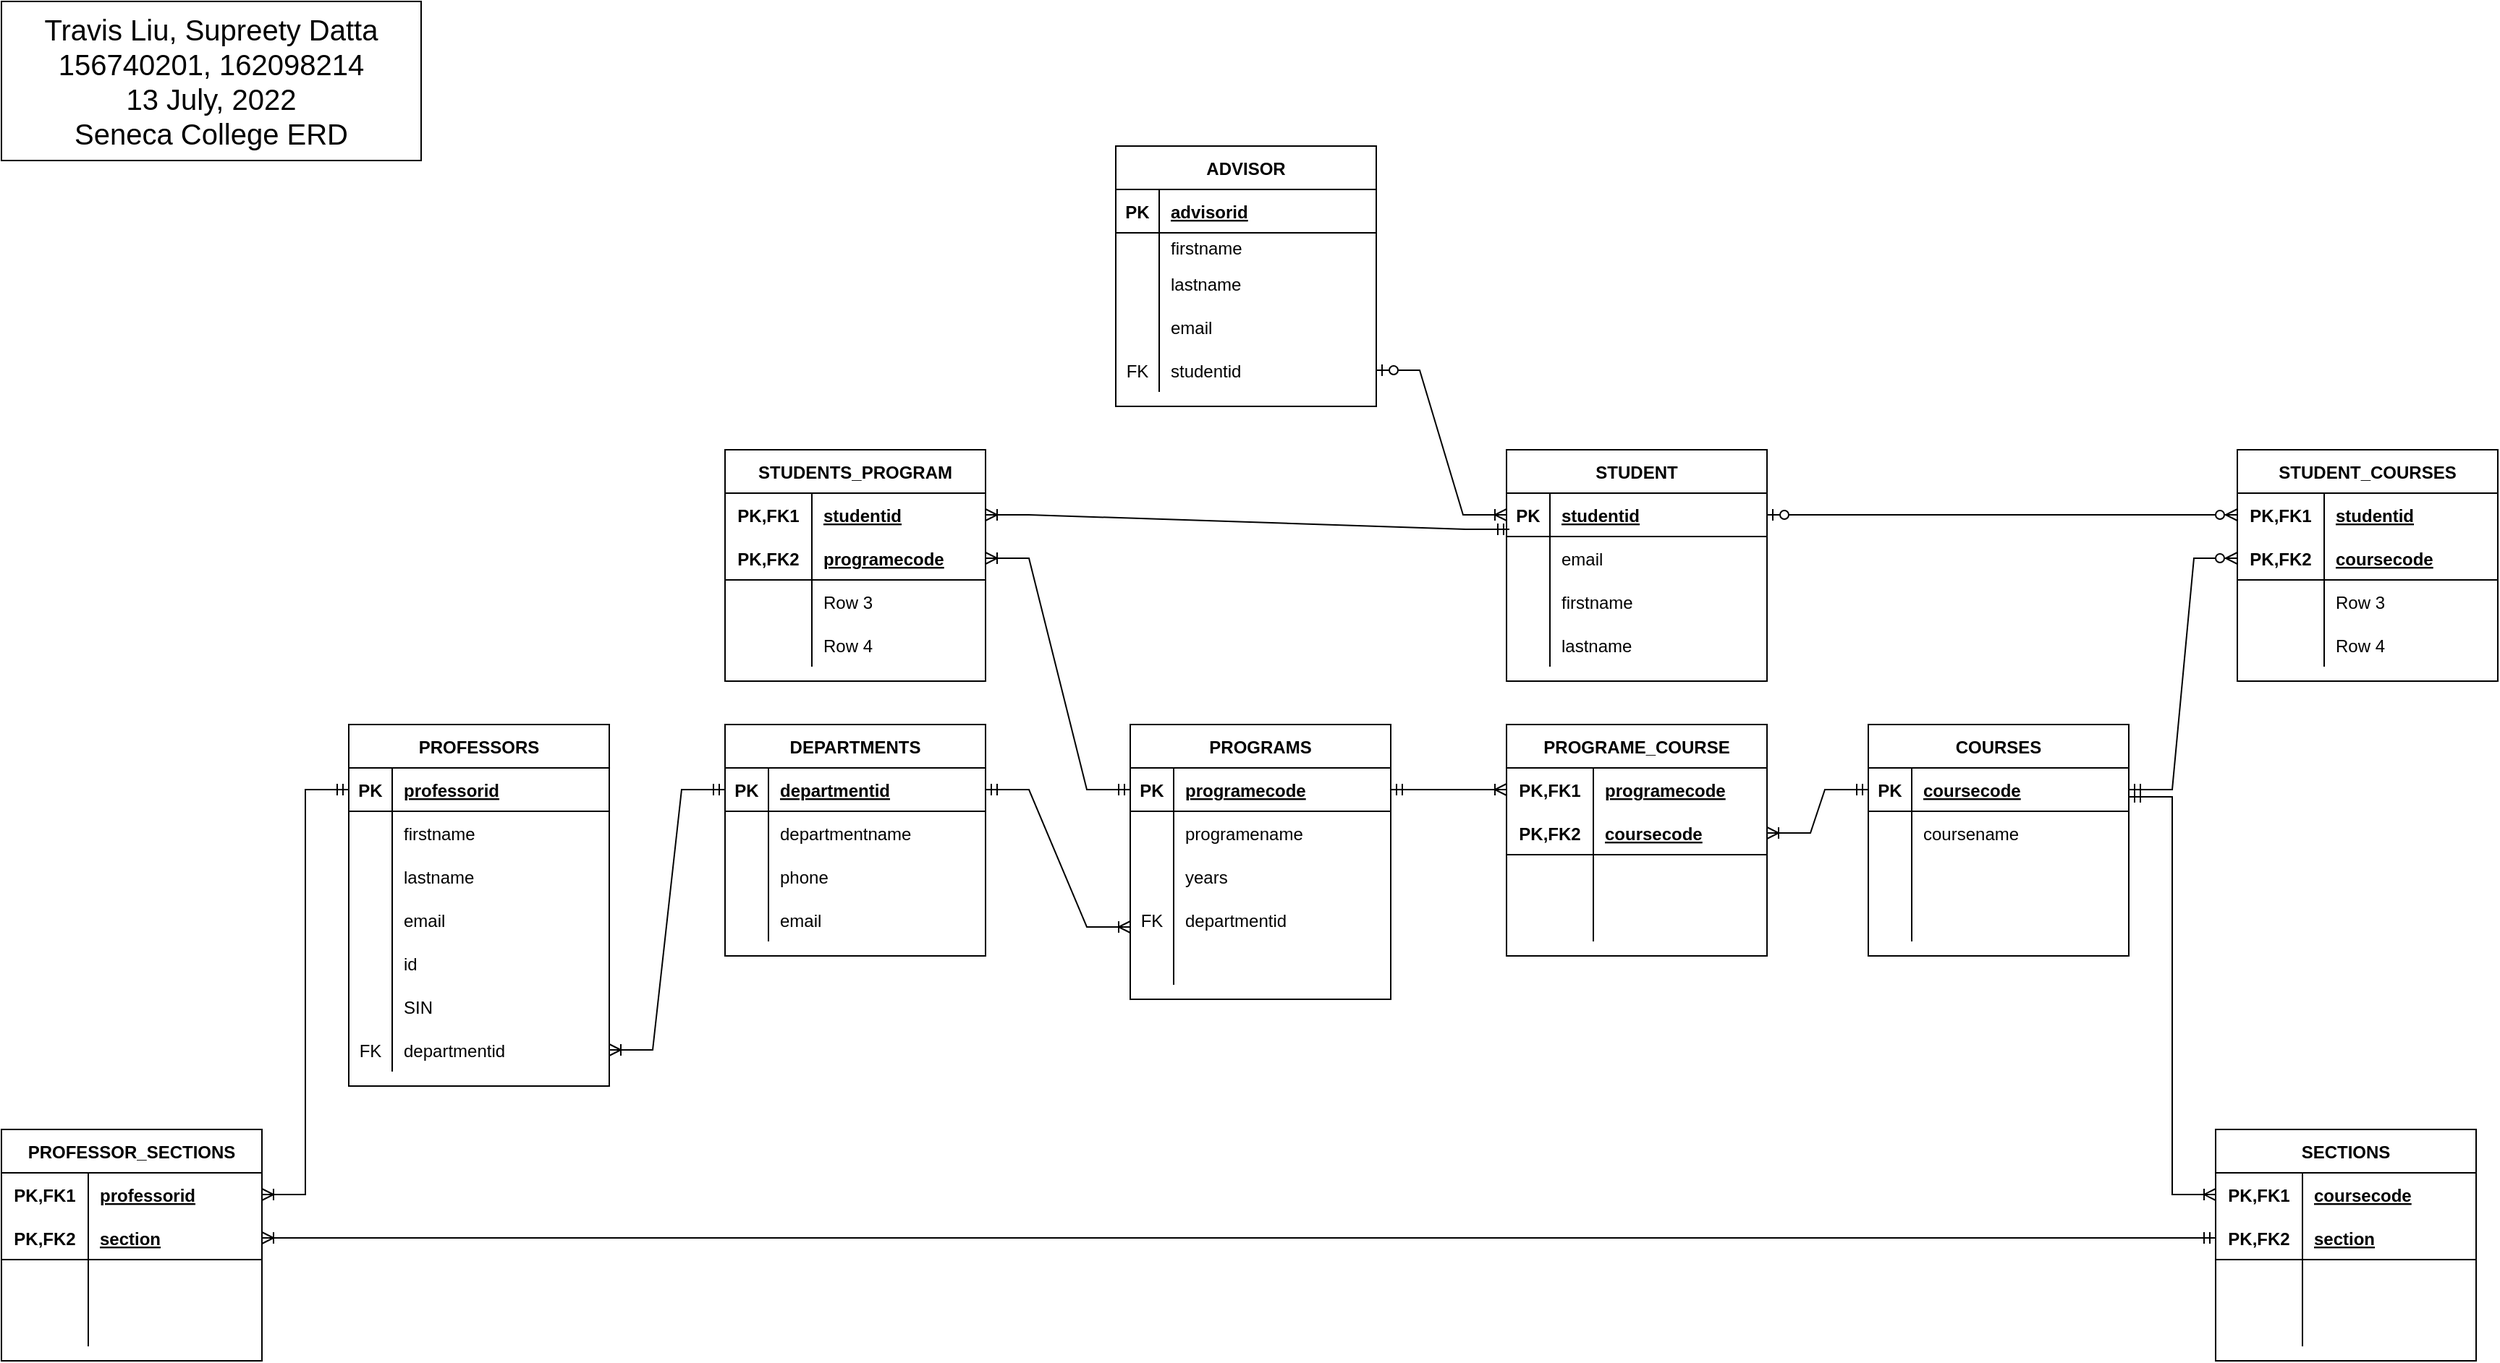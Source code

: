 <mxfile version="20.1.1" type="device"><diagram id="oguF1vxHbqOa2gdva2Dz" name="Page-1"><mxGraphModel dx="2580" dy="2065" grid="1" gridSize="10" guides="1" tooltips="1" connect="1" arrows="1" fold="1" page="1" pageScale="1" pageWidth="850" pageHeight="1100" math="0" shadow="0"><root><mxCell id="0"/><mxCell id="1" parent="0"/><mxCell id="UG0_1WQxJvUz5RnNw2w1-1" value="&lt;font style=&quot;font-size: 20px;&quot;&gt;Travis Liu, Supreety Datta&lt;br&gt;156740201, 162098214&lt;br&gt;13 July, 2022&lt;br&gt;Seneca College ERD&lt;/font&gt;" style="rounded=0;whiteSpace=wrap;html=1;" vertex="1" parent="1"><mxGeometry x="-450" y="-340" width="290" height="110" as="geometry"/></mxCell><mxCell id="UG0_1WQxJvUz5RnNw2w1-2" value="DEPARTMENTS" style="shape=table;startSize=30;container=1;collapsible=1;childLayout=tableLayout;fixedRows=1;rowLines=0;fontStyle=1;align=center;resizeLast=1;" vertex="1" parent="1"><mxGeometry x="50" y="160" width="180" height="160" as="geometry"/></mxCell><mxCell id="UG0_1WQxJvUz5RnNw2w1-3" value="" style="shape=tableRow;horizontal=0;startSize=0;swimlaneHead=0;swimlaneBody=0;fillColor=none;collapsible=0;dropTarget=0;points=[[0,0.5],[1,0.5]];portConstraint=eastwest;top=0;left=0;right=0;bottom=1;" vertex="1" parent="UG0_1WQxJvUz5RnNw2w1-2"><mxGeometry y="30" width="180" height="30" as="geometry"/></mxCell><mxCell id="UG0_1WQxJvUz5RnNw2w1-4" value="PK" style="shape=partialRectangle;connectable=0;fillColor=none;top=0;left=0;bottom=0;right=0;fontStyle=1;overflow=hidden;" vertex="1" parent="UG0_1WQxJvUz5RnNw2w1-3"><mxGeometry width="30" height="30" as="geometry"><mxRectangle width="30" height="30" as="alternateBounds"/></mxGeometry></mxCell><mxCell id="UG0_1WQxJvUz5RnNw2w1-5" value="departmentid" style="shape=partialRectangle;connectable=0;fillColor=none;top=0;left=0;bottom=0;right=0;align=left;spacingLeft=6;fontStyle=5;overflow=hidden;" vertex="1" parent="UG0_1WQxJvUz5RnNw2w1-3"><mxGeometry x="30" width="150" height="30" as="geometry"><mxRectangle width="150" height="30" as="alternateBounds"/></mxGeometry></mxCell><mxCell id="UG0_1WQxJvUz5RnNw2w1-6" value="" style="shape=tableRow;horizontal=0;startSize=0;swimlaneHead=0;swimlaneBody=0;fillColor=none;collapsible=0;dropTarget=0;points=[[0,0.5],[1,0.5]];portConstraint=eastwest;top=0;left=0;right=0;bottom=0;" vertex="1" parent="UG0_1WQxJvUz5RnNw2w1-2"><mxGeometry y="60" width="180" height="30" as="geometry"/></mxCell><mxCell id="UG0_1WQxJvUz5RnNw2w1-7" value="" style="shape=partialRectangle;connectable=0;fillColor=none;top=0;left=0;bottom=0;right=0;editable=1;overflow=hidden;" vertex="1" parent="UG0_1WQxJvUz5RnNw2w1-6"><mxGeometry width="30" height="30" as="geometry"><mxRectangle width="30" height="30" as="alternateBounds"/></mxGeometry></mxCell><mxCell id="UG0_1WQxJvUz5RnNw2w1-8" value="departmentname" style="shape=partialRectangle;connectable=0;fillColor=none;top=0;left=0;bottom=0;right=0;align=left;spacingLeft=6;overflow=hidden;" vertex="1" parent="UG0_1WQxJvUz5RnNw2w1-6"><mxGeometry x="30" width="150" height="30" as="geometry"><mxRectangle width="150" height="30" as="alternateBounds"/></mxGeometry></mxCell><mxCell id="UG0_1WQxJvUz5RnNw2w1-9" value="" style="shape=tableRow;horizontal=0;startSize=0;swimlaneHead=0;swimlaneBody=0;fillColor=none;collapsible=0;dropTarget=0;points=[[0,0.5],[1,0.5]];portConstraint=eastwest;top=0;left=0;right=0;bottom=0;" vertex="1" parent="UG0_1WQxJvUz5RnNw2w1-2"><mxGeometry y="90" width="180" height="30" as="geometry"/></mxCell><mxCell id="UG0_1WQxJvUz5RnNw2w1-10" value="" style="shape=partialRectangle;connectable=0;fillColor=none;top=0;left=0;bottom=0;right=0;editable=1;overflow=hidden;" vertex="1" parent="UG0_1WQxJvUz5RnNw2w1-9"><mxGeometry width="30" height="30" as="geometry"><mxRectangle width="30" height="30" as="alternateBounds"/></mxGeometry></mxCell><mxCell id="UG0_1WQxJvUz5RnNw2w1-11" value="phone" style="shape=partialRectangle;connectable=0;fillColor=none;top=0;left=0;bottom=0;right=0;align=left;spacingLeft=6;overflow=hidden;" vertex="1" parent="UG0_1WQxJvUz5RnNw2w1-9"><mxGeometry x="30" width="150" height="30" as="geometry"><mxRectangle width="150" height="30" as="alternateBounds"/></mxGeometry></mxCell><mxCell id="UG0_1WQxJvUz5RnNw2w1-12" value="" style="shape=tableRow;horizontal=0;startSize=0;swimlaneHead=0;swimlaneBody=0;fillColor=none;collapsible=0;dropTarget=0;points=[[0,0.5],[1,0.5]];portConstraint=eastwest;top=0;left=0;right=0;bottom=0;" vertex="1" parent="UG0_1WQxJvUz5RnNw2w1-2"><mxGeometry y="120" width="180" height="30" as="geometry"/></mxCell><mxCell id="UG0_1WQxJvUz5RnNw2w1-13" value="" style="shape=partialRectangle;connectable=0;fillColor=none;top=0;left=0;bottom=0;right=0;editable=1;overflow=hidden;" vertex="1" parent="UG0_1WQxJvUz5RnNw2w1-12"><mxGeometry width="30" height="30" as="geometry"><mxRectangle width="30" height="30" as="alternateBounds"/></mxGeometry></mxCell><mxCell id="UG0_1WQxJvUz5RnNw2w1-14" value="email" style="shape=partialRectangle;connectable=0;fillColor=none;top=0;left=0;bottom=0;right=0;align=left;spacingLeft=6;overflow=hidden;" vertex="1" parent="UG0_1WQxJvUz5RnNw2w1-12"><mxGeometry x="30" width="150" height="30" as="geometry"><mxRectangle width="150" height="30" as="alternateBounds"/></mxGeometry></mxCell><mxCell id="UG0_1WQxJvUz5RnNw2w1-15" value="PROGRAMS" style="shape=table;startSize=30;container=1;collapsible=1;childLayout=tableLayout;fixedRows=1;rowLines=0;fontStyle=1;align=center;resizeLast=1;" vertex="1" parent="1"><mxGeometry x="330" y="160" width="180" height="190" as="geometry"/></mxCell><mxCell id="UG0_1WQxJvUz5RnNw2w1-16" value="" style="shape=tableRow;horizontal=0;startSize=0;swimlaneHead=0;swimlaneBody=0;fillColor=none;collapsible=0;dropTarget=0;points=[[0,0.5],[1,0.5]];portConstraint=eastwest;top=0;left=0;right=0;bottom=1;" vertex="1" parent="UG0_1WQxJvUz5RnNw2w1-15"><mxGeometry y="30" width="180" height="30" as="geometry"/></mxCell><mxCell id="UG0_1WQxJvUz5RnNw2w1-17" value="PK" style="shape=partialRectangle;connectable=0;fillColor=none;top=0;left=0;bottom=0;right=0;fontStyle=1;overflow=hidden;" vertex="1" parent="UG0_1WQxJvUz5RnNw2w1-16"><mxGeometry width="30" height="30" as="geometry"><mxRectangle width="30" height="30" as="alternateBounds"/></mxGeometry></mxCell><mxCell id="UG0_1WQxJvUz5RnNw2w1-18" value="programecode" style="shape=partialRectangle;connectable=0;fillColor=none;top=0;left=0;bottom=0;right=0;align=left;spacingLeft=6;fontStyle=5;overflow=hidden;" vertex="1" parent="UG0_1WQxJvUz5RnNw2w1-16"><mxGeometry x="30" width="150" height="30" as="geometry"><mxRectangle width="150" height="30" as="alternateBounds"/></mxGeometry></mxCell><mxCell id="UG0_1WQxJvUz5RnNw2w1-19" value="" style="shape=tableRow;horizontal=0;startSize=0;swimlaneHead=0;swimlaneBody=0;fillColor=none;collapsible=0;dropTarget=0;points=[[0,0.5],[1,0.5]];portConstraint=eastwest;top=0;left=0;right=0;bottom=0;" vertex="1" parent="UG0_1WQxJvUz5RnNw2w1-15"><mxGeometry y="60" width="180" height="30" as="geometry"/></mxCell><mxCell id="UG0_1WQxJvUz5RnNw2w1-20" value="" style="shape=partialRectangle;connectable=0;fillColor=none;top=0;left=0;bottom=0;right=0;editable=1;overflow=hidden;" vertex="1" parent="UG0_1WQxJvUz5RnNw2w1-19"><mxGeometry width="30" height="30" as="geometry"><mxRectangle width="30" height="30" as="alternateBounds"/></mxGeometry></mxCell><mxCell id="UG0_1WQxJvUz5RnNw2w1-21" value="programename" style="shape=partialRectangle;connectable=0;fillColor=none;top=0;left=0;bottom=0;right=0;align=left;spacingLeft=6;overflow=hidden;" vertex="1" parent="UG0_1WQxJvUz5RnNw2w1-19"><mxGeometry x="30" width="150" height="30" as="geometry"><mxRectangle width="150" height="30" as="alternateBounds"/></mxGeometry></mxCell><mxCell id="UG0_1WQxJvUz5RnNw2w1-22" value="" style="shape=tableRow;horizontal=0;startSize=0;swimlaneHead=0;swimlaneBody=0;fillColor=none;collapsible=0;dropTarget=0;points=[[0,0.5],[1,0.5]];portConstraint=eastwest;top=0;left=0;right=0;bottom=0;" vertex="1" parent="UG0_1WQxJvUz5RnNw2w1-15"><mxGeometry y="90" width="180" height="30" as="geometry"/></mxCell><mxCell id="UG0_1WQxJvUz5RnNw2w1-23" value="" style="shape=partialRectangle;connectable=0;fillColor=none;top=0;left=0;bottom=0;right=0;editable=1;overflow=hidden;" vertex="1" parent="UG0_1WQxJvUz5RnNw2w1-22"><mxGeometry width="30" height="30" as="geometry"><mxRectangle width="30" height="30" as="alternateBounds"/></mxGeometry></mxCell><mxCell id="UG0_1WQxJvUz5RnNw2w1-24" value="years" style="shape=partialRectangle;connectable=0;fillColor=none;top=0;left=0;bottom=0;right=0;align=left;spacingLeft=6;overflow=hidden;" vertex="1" parent="UG0_1WQxJvUz5RnNw2w1-22"><mxGeometry x="30" width="150" height="30" as="geometry"><mxRectangle width="150" height="30" as="alternateBounds"/></mxGeometry></mxCell><mxCell id="UG0_1WQxJvUz5RnNw2w1-25" value="" style="shape=tableRow;horizontal=0;startSize=0;swimlaneHead=0;swimlaneBody=0;fillColor=none;collapsible=0;dropTarget=0;points=[[0,0.5],[1,0.5]];portConstraint=eastwest;top=0;left=0;right=0;bottom=0;" vertex="1" parent="UG0_1WQxJvUz5RnNw2w1-15"><mxGeometry y="120" width="180" height="30" as="geometry"/></mxCell><mxCell id="UG0_1WQxJvUz5RnNw2w1-26" value="FK" style="shape=partialRectangle;connectable=0;fillColor=none;top=0;left=0;bottom=0;right=0;editable=1;overflow=hidden;" vertex="1" parent="UG0_1WQxJvUz5RnNw2w1-25"><mxGeometry width="30" height="30" as="geometry"><mxRectangle width="30" height="30" as="alternateBounds"/></mxGeometry></mxCell><mxCell id="UG0_1WQxJvUz5RnNw2w1-27" value="departmentid" style="shape=partialRectangle;connectable=0;fillColor=none;top=0;left=0;bottom=0;right=0;align=left;spacingLeft=6;overflow=hidden;" vertex="1" parent="UG0_1WQxJvUz5RnNw2w1-25"><mxGeometry x="30" width="150" height="30" as="geometry"><mxRectangle width="150" height="30" as="alternateBounds"/></mxGeometry></mxCell><mxCell id="UG0_1WQxJvUz5RnNw2w1-178" value="" style="shape=tableRow;horizontal=0;startSize=0;swimlaneHead=0;swimlaneBody=0;fillColor=none;collapsible=0;dropTarget=0;points=[[0,0.5],[1,0.5]];portConstraint=eastwest;top=0;left=0;right=0;bottom=0;" vertex="1" parent="UG0_1WQxJvUz5RnNw2w1-15"><mxGeometry y="150" width="180" height="30" as="geometry"/></mxCell><mxCell id="UG0_1WQxJvUz5RnNw2w1-179" value="" style="shape=partialRectangle;connectable=0;fillColor=none;top=0;left=0;bottom=0;right=0;editable=1;overflow=hidden;" vertex="1" parent="UG0_1WQxJvUz5RnNw2w1-178"><mxGeometry width="30" height="30" as="geometry"><mxRectangle width="30" height="30" as="alternateBounds"/></mxGeometry></mxCell><mxCell id="UG0_1WQxJvUz5RnNw2w1-180" value="" style="shape=partialRectangle;connectable=0;fillColor=none;top=0;left=0;bottom=0;right=0;align=left;spacingLeft=6;overflow=hidden;" vertex="1" parent="UG0_1WQxJvUz5RnNw2w1-178"><mxGeometry x="30" width="150" height="30" as="geometry"><mxRectangle width="150" height="30" as="alternateBounds"/></mxGeometry></mxCell><mxCell id="UG0_1WQxJvUz5RnNw2w1-28" value="PROFESSORS" style="shape=table;startSize=30;container=1;collapsible=1;childLayout=tableLayout;fixedRows=1;rowLines=0;fontStyle=1;align=center;resizeLast=1;" vertex="1" parent="1"><mxGeometry x="-210" y="160" width="180" height="250" as="geometry"/></mxCell><mxCell id="UG0_1WQxJvUz5RnNw2w1-29" value="" style="shape=tableRow;horizontal=0;startSize=0;swimlaneHead=0;swimlaneBody=0;fillColor=none;collapsible=0;dropTarget=0;points=[[0,0.5],[1,0.5]];portConstraint=eastwest;top=0;left=0;right=0;bottom=1;" vertex="1" parent="UG0_1WQxJvUz5RnNw2w1-28"><mxGeometry y="30" width="180" height="30" as="geometry"/></mxCell><mxCell id="UG0_1WQxJvUz5RnNw2w1-30" value="PK" style="shape=partialRectangle;connectable=0;fillColor=none;top=0;left=0;bottom=0;right=0;fontStyle=1;overflow=hidden;" vertex="1" parent="UG0_1WQxJvUz5RnNw2w1-29"><mxGeometry width="30" height="30" as="geometry"><mxRectangle width="30" height="30" as="alternateBounds"/></mxGeometry></mxCell><mxCell id="UG0_1WQxJvUz5RnNw2w1-31" value="professorid" style="shape=partialRectangle;connectable=0;fillColor=none;top=0;left=0;bottom=0;right=0;align=left;spacingLeft=6;fontStyle=5;overflow=hidden;" vertex="1" parent="UG0_1WQxJvUz5RnNw2w1-29"><mxGeometry x="30" width="150" height="30" as="geometry"><mxRectangle width="150" height="30" as="alternateBounds"/></mxGeometry></mxCell><mxCell id="UG0_1WQxJvUz5RnNw2w1-32" value="" style="shape=tableRow;horizontal=0;startSize=0;swimlaneHead=0;swimlaneBody=0;fillColor=none;collapsible=0;dropTarget=0;points=[[0,0.5],[1,0.5]];portConstraint=eastwest;top=0;left=0;right=0;bottom=0;" vertex="1" parent="UG0_1WQxJvUz5RnNw2w1-28"><mxGeometry y="60" width="180" height="30" as="geometry"/></mxCell><mxCell id="UG0_1WQxJvUz5RnNw2w1-33" value="" style="shape=partialRectangle;connectable=0;fillColor=none;top=0;left=0;bottom=0;right=0;editable=1;overflow=hidden;" vertex="1" parent="UG0_1WQxJvUz5RnNw2w1-32"><mxGeometry width="30" height="30" as="geometry"><mxRectangle width="30" height="30" as="alternateBounds"/></mxGeometry></mxCell><mxCell id="UG0_1WQxJvUz5RnNw2w1-34" value="firstname" style="shape=partialRectangle;connectable=0;fillColor=none;top=0;left=0;bottom=0;right=0;align=left;spacingLeft=6;overflow=hidden;" vertex="1" parent="UG0_1WQxJvUz5RnNw2w1-32"><mxGeometry x="30" width="150" height="30" as="geometry"><mxRectangle width="150" height="30" as="alternateBounds"/></mxGeometry></mxCell><mxCell id="UG0_1WQxJvUz5RnNw2w1-35" value="" style="shape=tableRow;horizontal=0;startSize=0;swimlaneHead=0;swimlaneBody=0;fillColor=none;collapsible=0;dropTarget=0;points=[[0,0.5],[1,0.5]];portConstraint=eastwest;top=0;left=0;right=0;bottom=0;" vertex="1" parent="UG0_1WQxJvUz5RnNw2w1-28"><mxGeometry y="90" width="180" height="30" as="geometry"/></mxCell><mxCell id="UG0_1WQxJvUz5RnNw2w1-36" value="" style="shape=partialRectangle;connectable=0;fillColor=none;top=0;left=0;bottom=0;right=0;editable=1;overflow=hidden;" vertex="1" parent="UG0_1WQxJvUz5RnNw2w1-35"><mxGeometry width="30" height="30" as="geometry"><mxRectangle width="30" height="30" as="alternateBounds"/></mxGeometry></mxCell><mxCell id="UG0_1WQxJvUz5RnNw2w1-37" value="lastname" style="shape=partialRectangle;connectable=0;fillColor=none;top=0;left=0;bottom=0;right=0;align=left;spacingLeft=6;overflow=hidden;" vertex="1" parent="UG0_1WQxJvUz5RnNw2w1-35"><mxGeometry x="30" width="150" height="30" as="geometry"><mxRectangle width="150" height="30" as="alternateBounds"/></mxGeometry></mxCell><mxCell id="UG0_1WQxJvUz5RnNw2w1-38" value="" style="shape=tableRow;horizontal=0;startSize=0;swimlaneHead=0;swimlaneBody=0;fillColor=none;collapsible=0;dropTarget=0;points=[[0,0.5],[1,0.5]];portConstraint=eastwest;top=0;left=0;right=0;bottom=0;" vertex="1" parent="UG0_1WQxJvUz5RnNw2w1-28"><mxGeometry y="120" width="180" height="30" as="geometry"/></mxCell><mxCell id="UG0_1WQxJvUz5RnNw2w1-39" value="" style="shape=partialRectangle;connectable=0;fillColor=none;top=0;left=0;bottom=0;right=0;editable=1;overflow=hidden;" vertex="1" parent="UG0_1WQxJvUz5RnNw2w1-38"><mxGeometry width="30" height="30" as="geometry"><mxRectangle width="30" height="30" as="alternateBounds"/></mxGeometry></mxCell><mxCell id="UG0_1WQxJvUz5RnNw2w1-40" value="email" style="shape=partialRectangle;connectable=0;fillColor=none;top=0;left=0;bottom=0;right=0;align=left;spacingLeft=6;overflow=hidden;" vertex="1" parent="UG0_1WQxJvUz5RnNw2w1-38"><mxGeometry x="30" width="150" height="30" as="geometry"><mxRectangle width="150" height="30" as="alternateBounds"/></mxGeometry></mxCell><mxCell id="UG0_1WQxJvUz5RnNw2w1-108" value="" style="shape=tableRow;horizontal=0;startSize=0;swimlaneHead=0;swimlaneBody=0;fillColor=none;collapsible=0;dropTarget=0;points=[[0,0.5],[1,0.5]];portConstraint=eastwest;top=0;left=0;right=0;bottom=0;" vertex="1" parent="UG0_1WQxJvUz5RnNw2w1-28"><mxGeometry y="150" width="180" height="30" as="geometry"/></mxCell><mxCell id="UG0_1WQxJvUz5RnNw2w1-109" value="" style="shape=partialRectangle;connectable=0;fillColor=none;top=0;left=0;bottom=0;right=0;editable=1;overflow=hidden;" vertex="1" parent="UG0_1WQxJvUz5RnNw2w1-108"><mxGeometry width="30" height="30" as="geometry"><mxRectangle width="30" height="30" as="alternateBounds"/></mxGeometry></mxCell><mxCell id="UG0_1WQxJvUz5RnNw2w1-110" value="id" style="shape=partialRectangle;connectable=0;fillColor=none;top=0;left=0;bottom=0;right=0;align=left;spacingLeft=6;overflow=hidden;" vertex="1" parent="UG0_1WQxJvUz5RnNw2w1-108"><mxGeometry x="30" width="150" height="30" as="geometry"><mxRectangle width="150" height="30" as="alternateBounds"/></mxGeometry></mxCell><mxCell id="UG0_1WQxJvUz5RnNw2w1-114" value="" style="shape=tableRow;horizontal=0;startSize=0;swimlaneHead=0;swimlaneBody=0;fillColor=none;collapsible=0;dropTarget=0;points=[[0,0.5],[1,0.5]];portConstraint=eastwest;top=0;left=0;right=0;bottom=0;" vertex="1" parent="UG0_1WQxJvUz5RnNw2w1-28"><mxGeometry y="180" width="180" height="30" as="geometry"/></mxCell><mxCell id="UG0_1WQxJvUz5RnNw2w1-115" value="" style="shape=partialRectangle;connectable=0;fillColor=none;top=0;left=0;bottom=0;right=0;editable=1;overflow=hidden;" vertex="1" parent="UG0_1WQxJvUz5RnNw2w1-114"><mxGeometry width="30" height="30" as="geometry"><mxRectangle width="30" height="30" as="alternateBounds"/></mxGeometry></mxCell><mxCell id="UG0_1WQxJvUz5RnNw2w1-116" value="SIN" style="shape=partialRectangle;connectable=0;fillColor=none;top=0;left=0;bottom=0;right=0;align=left;spacingLeft=6;overflow=hidden;" vertex="1" parent="UG0_1WQxJvUz5RnNw2w1-114"><mxGeometry x="30" width="150" height="30" as="geometry"><mxRectangle width="150" height="30" as="alternateBounds"/></mxGeometry></mxCell><mxCell id="UG0_1WQxJvUz5RnNw2w1-143" value="" style="shape=tableRow;horizontal=0;startSize=0;swimlaneHead=0;swimlaneBody=0;fillColor=none;collapsible=0;dropTarget=0;points=[[0,0.5],[1,0.5]];portConstraint=eastwest;top=0;left=0;right=0;bottom=0;" vertex="1" parent="UG0_1WQxJvUz5RnNw2w1-28"><mxGeometry y="210" width="180" height="30" as="geometry"/></mxCell><mxCell id="UG0_1WQxJvUz5RnNw2w1-144" value="FK" style="shape=partialRectangle;connectable=0;fillColor=none;top=0;left=0;bottom=0;right=0;editable=1;overflow=hidden;" vertex="1" parent="UG0_1WQxJvUz5RnNw2w1-143"><mxGeometry width="30" height="30" as="geometry"><mxRectangle width="30" height="30" as="alternateBounds"/></mxGeometry></mxCell><mxCell id="UG0_1WQxJvUz5RnNw2w1-145" value="departmentid" style="shape=partialRectangle;connectable=0;fillColor=none;top=0;left=0;bottom=0;right=0;align=left;spacingLeft=6;overflow=hidden;" vertex="1" parent="UG0_1WQxJvUz5RnNw2w1-143"><mxGeometry x="30" width="150" height="30" as="geometry"><mxRectangle width="150" height="30" as="alternateBounds"/></mxGeometry></mxCell><mxCell id="UG0_1WQxJvUz5RnNw2w1-41" value="COURSES" style="shape=table;startSize=30;container=1;collapsible=1;childLayout=tableLayout;fixedRows=1;rowLines=0;fontStyle=1;align=center;resizeLast=1;" vertex="1" parent="1"><mxGeometry x="840" y="160" width="180" height="160" as="geometry"/></mxCell><mxCell id="UG0_1WQxJvUz5RnNw2w1-42" value="" style="shape=tableRow;horizontal=0;startSize=0;swimlaneHead=0;swimlaneBody=0;fillColor=none;collapsible=0;dropTarget=0;points=[[0,0.5],[1,0.5]];portConstraint=eastwest;top=0;left=0;right=0;bottom=1;" vertex="1" parent="UG0_1WQxJvUz5RnNw2w1-41"><mxGeometry y="30" width="180" height="30" as="geometry"/></mxCell><mxCell id="UG0_1WQxJvUz5RnNw2w1-43" value="PK" style="shape=partialRectangle;connectable=0;fillColor=none;top=0;left=0;bottom=0;right=0;fontStyle=1;overflow=hidden;" vertex="1" parent="UG0_1WQxJvUz5RnNw2w1-42"><mxGeometry width="30" height="30" as="geometry"><mxRectangle width="30" height="30" as="alternateBounds"/></mxGeometry></mxCell><mxCell id="UG0_1WQxJvUz5RnNw2w1-44" value="coursecode" style="shape=partialRectangle;connectable=0;fillColor=none;top=0;left=0;bottom=0;right=0;align=left;spacingLeft=6;fontStyle=5;overflow=hidden;" vertex="1" parent="UG0_1WQxJvUz5RnNw2w1-42"><mxGeometry x="30" width="150" height="30" as="geometry"><mxRectangle width="150" height="30" as="alternateBounds"/></mxGeometry></mxCell><mxCell id="UG0_1WQxJvUz5RnNw2w1-45" value="" style="shape=tableRow;horizontal=0;startSize=0;swimlaneHead=0;swimlaneBody=0;fillColor=none;collapsible=0;dropTarget=0;points=[[0,0.5],[1,0.5]];portConstraint=eastwest;top=0;left=0;right=0;bottom=0;" vertex="1" parent="UG0_1WQxJvUz5RnNw2w1-41"><mxGeometry y="60" width="180" height="30" as="geometry"/></mxCell><mxCell id="UG0_1WQxJvUz5RnNw2w1-46" value="" style="shape=partialRectangle;connectable=0;fillColor=none;top=0;left=0;bottom=0;right=0;editable=1;overflow=hidden;" vertex="1" parent="UG0_1WQxJvUz5RnNw2w1-45"><mxGeometry width="30" height="30" as="geometry"><mxRectangle width="30" height="30" as="alternateBounds"/></mxGeometry></mxCell><mxCell id="UG0_1WQxJvUz5RnNw2w1-47" value="coursename" style="shape=partialRectangle;connectable=0;fillColor=none;top=0;left=0;bottom=0;right=0;align=left;spacingLeft=6;overflow=hidden;" vertex="1" parent="UG0_1WQxJvUz5RnNw2w1-45"><mxGeometry x="30" width="150" height="30" as="geometry"><mxRectangle width="150" height="30" as="alternateBounds"/></mxGeometry></mxCell><mxCell id="UG0_1WQxJvUz5RnNw2w1-48" value="" style="shape=tableRow;horizontal=0;startSize=0;swimlaneHead=0;swimlaneBody=0;fillColor=none;collapsible=0;dropTarget=0;points=[[0,0.5],[1,0.5]];portConstraint=eastwest;top=0;left=0;right=0;bottom=0;" vertex="1" parent="UG0_1WQxJvUz5RnNw2w1-41"><mxGeometry y="90" width="180" height="30" as="geometry"/></mxCell><mxCell id="UG0_1WQxJvUz5RnNw2w1-49" value="" style="shape=partialRectangle;connectable=0;fillColor=none;top=0;left=0;bottom=0;right=0;editable=1;overflow=hidden;" vertex="1" parent="UG0_1WQxJvUz5RnNw2w1-48"><mxGeometry width="30" height="30" as="geometry"><mxRectangle width="30" height="30" as="alternateBounds"/></mxGeometry></mxCell><mxCell id="UG0_1WQxJvUz5RnNw2w1-50" value="" style="shape=partialRectangle;connectable=0;fillColor=none;top=0;left=0;bottom=0;right=0;align=left;spacingLeft=6;overflow=hidden;" vertex="1" parent="UG0_1WQxJvUz5RnNw2w1-48"><mxGeometry x="30" width="150" height="30" as="geometry"><mxRectangle width="150" height="30" as="alternateBounds"/></mxGeometry></mxCell><mxCell id="UG0_1WQxJvUz5RnNw2w1-51" value="" style="shape=tableRow;horizontal=0;startSize=0;swimlaneHead=0;swimlaneBody=0;fillColor=none;collapsible=0;dropTarget=0;points=[[0,0.5],[1,0.5]];portConstraint=eastwest;top=0;left=0;right=0;bottom=0;" vertex="1" parent="UG0_1WQxJvUz5RnNw2w1-41"><mxGeometry y="120" width="180" height="30" as="geometry"/></mxCell><mxCell id="UG0_1WQxJvUz5RnNw2w1-52" value="" style="shape=partialRectangle;connectable=0;fillColor=none;top=0;left=0;bottom=0;right=0;editable=1;overflow=hidden;" vertex="1" parent="UG0_1WQxJvUz5RnNw2w1-51"><mxGeometry width="30" height="30" as="geometry"><mxRectangle width="30" height="30" as="alternateBounds"/></mxGeometry></mxCell><mxCell id="UG0_1WQxJvUz5RnNw2w1-53" value="" style="shape=partialRectangle;connectable=0;fillColor=none;top=0;left=0;bottom=0;right=0;align=left;spacingLeft=6;overflow=hidden;" vertex="1" parent="UG0_1WQxJvUz5RnNw2w1-51"><mxGeometry x="30" width="150" height="30" as="geometry"><mxRectangle width="150" height="30" as="alternateBounds"/></mxGeometry></mxCell><mxCell id="UG0_1WQxJvUz5RnNw2w1-54" value="ADVISOR" style="shape=table;startSize=30;container=1;collapsible=1;childLayout=tableLayout;fixedRows=1;rowLines=0;fontStyle=1;align=center;resizeLast=1;" vertex="1" parent="1"><mxGeometry x="320" y="-240" width="180" height="180" as="geometry"/></mxCell><mxCell id="UG0_1WQxJvUz5RnNw2w1-55" value="" style="shape=tableRow;horizontal=0;startSize=0;swimlaneHead=0;swimlaneBody=0;fillColor=none;collapsible=0;dropTarget=0;points=[[0,0.5],[1,0.5]];portConstraint=eastwest;top=0;left=0;right=0;bottom=1;" vertex="1" parent="UG0_1WQxJvUz5RnNw2w1-54"><mxGeometry y="30" width="180" height="30" as="geometry"/></mxCell><mxCell id="UG0_1WQxJvUz5RnNw2w1-56" value="PK" style="shape=partialRectangle;connectable=0;fillColor=none;top=0;left=0;bottom=0;right=0;fontStyle=1;overflow=hidden;" vertex="1" parent="UG0_1WQxJvUz5RnNw2w1-55"><mxGeometry width="30" height="30" as="geometry"><mxRectangle width="30" height="30" as="alternateBounds"/></mxGeometry></mxCell><mxCell id="UG0_1WQxJvUz5RnNw2w1-57" value="advisorid" style="shape=partialRectangle;connectable=0;fillColor=none;top=0;left=0;bottom=0;right=0;align=left;spacingLeft=6;fontStyle=5;overflow=hidden;" vertex="1" parent="UG0_1WQxJvUz5RnNw2w1-55"><mxGeometry x="30" width="150" height="30" as="geometry"><mxRectangle width="150" height="30" as="alternateBounds"/></mxGeometry></mxCell><mxCell id="UG0_1WQxJvUz5RnNw2w1-58" value="" style="shape=tableRow;horizontal=0;startSize=0;swimlaneHead=0;swimlaneBody=0;fillColor=none;collapsible=0;dropTarget=0;points=[[0,0.5],[1,0.5]];portConstraint=eastwest;top=0;left=0;right=0;bottom=0;" vertex="1" parent="UG0_1WQxJvUz5RnNw2w1-54"><mxGeometry y="60" width="180" height="20" as="geometry"/></mxCell><mxCell id="UG0_1WQxJvUz5RnNw2w1-59" value="" style="shape=partialRectangle;connectable=0;fillColor=none;top=0;left=0;bottom=0;right=0;editable=1;overflow=hidden;" vertex="1" parent="UG0_1WQxJvUz5RnNw2w1-58"><mxGeometry width="30" height="20" as="geometry"><mxRectangle width="30" height="20" as="alternateBounds"/></mxGeometry></mxCell><mxCell id="UG0_1WQxJvUz5RnNw2w1-60" value="firstname" style="shape=partialRectangle;connectable=0;fillColor=none;top=0;left=0;bottom=0;right=0;align=left;spacingLeft=6;overflow=hidden;" vertex="1" parent="UG0_1WQxJvUz5RnNw2w1-58"><mxGeometry x="30" width="150" height="20" as="geometry"><mxRectangle width="150" height="20" as="alternateBounds"/></mxGeometry></mxCell><mxCell id="UG0_1WQxJvUz5RnNw2w1-61" value="" style="shape=tableRow;horizontal=0;startSize=0;swimlaneHead=0;swimlaneBody=0;fillColor=none;collapsible=0;dropTarget=0;points=[[0,0.5],[1,0.5]];portConstraint=eastwest;top=0;left=0;right=0;bottom=0;" vertex="1" parent="UG0_1WQxJvUz5RnNw2w1-54"><mxGeometry y="80" width="180" height="30" as="geometry"/></mxCell><mxCell id="UG0_1WQxJvUz5RnNw2w1-62" value="" style="shape=partialRectangle;connectable=0;fillColor=none;top=0;left=0;bottom=0;right=0;editable=1;overflow=hidden;" vertex="1" parent="UG0_1WQxJvUz5RnNw2w1-61"><mxGeometry width="30" height="30" as="geometry"><mxRectangle width="30" height="30" as="alternateBounds"/></mxGeometry></mxCell><mxCell id="UG0_1WQxJvUz5RnNw2w1-63" value="lastname" style="shape=partialRectangle;connectable=0;fillColor=none;top=0;left=0;bottom=0;right=0;align=left;spacingLeft=6;overflow=hidden;" vertex="1" parent="UG0_1WQxJvUz5RnNw2w1-61"><mxGeometry x="30" width="150" height="30" as="geometry"><mxRectangle width="150" height="30" as="alternateBounds"/></mxGeometry></mxCell><mxCell id="UG0_1WQxJvUz5RnNw2w1-64" value="" style="shape=tableRow;horizontal=0;startSize=0;swimlaneHead=0;swimlaneBody=0;fillColor=none;collapsible=0;dropTarget=0;points=[[0,0.5],[1,0.5]];portConstraint=eastwest;top=0;left=0;right=0;bottom=0;" vertex="1" parent="UG0_1WQxJvUz5RnNw2w1-54"><mxGeometry y="110" width="180" height="30" as="geometry"/></mxCell><mxCell id="UG0_1WQxJvUz5RnNw2w1-65" value="" style="shape=partialRectangle;connectable=0;fillColor=none;top=0;left=0;bottom=0;right=0;editable=1;overflow=hidden;" vertex="1" parent="UG0_1WQxJvUz5RnNw2w1-64"><mxGeometry width="30" height="30" as="geometry"><mxRectangle width="30" height="30" as="alternateBounds"/></mxGeometry></mxCell><mxCell id="UG0_1WQxJvUz5RnNw2w1-66" value="email" style="shape=partialRectangle;connectable=0;fillColor=none;top=0;left=0;bottom=0;right=0;align=left;spacingLeft=6;overflow=hidden;" vertex="1" parent="UG0_1WQxJvUz5RnNw2w1-64"><mxGeometry x="30" width="150" height="30" as="geometry"><mxRectangle width="150" height="30" as="alternateBounds"/></mxGeometry></mxCell><mxCell id="UG0_1WQxJvUz5RnNw2w1-111" value="" style="shape=tableRow;horizontal=0;startSize=0;swimlaneHead=0;swimlaneBody=0;fillColor=none;collapsible=0;dropTarget=0;points=[[0,0.5],[1,0.5]];portConstraint=eastwest;top=0;left=0;right=0;bottom=0;" vertex="1" parent="UG0_1WQxJvUz5RnNw2w1-54"><mxGeometry y="140" width="180" height="30" as="geometry"/></mxCell><mxCell id="UG0_1WQxJvUz5RnNw2w1-112" value="FK" style="shape=partialRectangle;connectable=0;fillColor=none;top=0;left=0;bottom=0;right=0;editable=1;overflow=hidden;" vertex="1" parent="UG0_1WQxJvUz5RnNw2w1-111"><mxGeometry width="30" height="30" as="geometry"><mxRectangle width="30" height="30" as="alternateBounds"/></mxGeometry></mxCell><mxCell id="UG0_1WQxJvUz5RnNw2w1-113" value="studentid" style="shape=partialRectangle;connectable=0;fillColor=none;top=0;left=0;bottom=0;right=0;align=left;spacingLeft=6;overflow=hidden;" vertex="1" parent="UG0_1WQxJvUz5RnNw2w1-111"><mxGeometry x="30" width="150" height="30" as="geometry"><mxRectangle width="150" height="30" as="alternateBounds"/></mxGeometry></mxCell><mxCell id="UG0_1WQxJvUz5RnNw2w1-67" value="STUDENT" style="shape=table;startSize=30;container=1;collapsible=1;childLayout=tableLayout;fixedRows=1;rowLines=0;fontStyle=1;align=center;resizeLast=1;" vertex="1" parent="1"><mxGeometry x="590" y="-30" width="180" height="160" as="geometry"/></mxCell><mxCell id="UG0_1WQxJvUz5RnNw2w1-68" value="" style="shape=tableRow;horizontal=0;startSize=0;swimlaneHead=0;swimlaneBody=0;fillColor=none;collapsible=0;dropTarget=0;points=[[0,0.5],[1,0.5]];portConstraint=eastwest;top=0;left=0;right=0;bottom=1;" vertex="1" parent="UG0_1WQxJvUz5RnNw2w1-67"><mxGeometry y="30" width="180" height="30" as="geometry"/></mxCell><mxCell id="UG0_1WQxJvUz5RnNw2w1-69" value="PK" style="shape=partialRectangle;connectable=0;fillColor=none;top=0;left=0;bottom=0;right=0;fontStyle=1;overflow=hidden;" vertex="1" parent="UG0_1WQxJvUz5RnNw2w1-68"><mxGeometry width="30" height="30" as="geometry"><mxRectangle width="30" height="30" as="alternateBounds"/></mxGeometry></mxCell><mxCell id="UG0_1WQxJvUz5RnNw2w1-70" value="studentid" style="shape=partialRectangle;connectable=0;fillColor=none;top=0;left=0;bottom=0;right=0;align=left;spacingLeft=6;fontStyle=5;overflow=hidden;" vertex="1" parent="UG0_1WQxJvUz5RnNw2w1-68"><mxGeometry x="30" width="150" height="30" as="geometry"><mxRectangle width="150" height="30" as="alternateBounds"/></mxGeometry></mxCell><mxCell id="UG0_1WQxJvUz5RnNw2w1-71" value="" style="shape=tableRow;horizontal=0;startSize=0;swimlaneHead=0;swimlaneBody=0;fillColor=none;collapsible=0;dropTarget=0;points=[[0,0.5],[1,0.5]];portConstraint=eastwest;top=0;left=0;right=0;bottom=0;" vertex="1" parent="UG0_1WQxJvUz5RnNw2w1-67"><mxGeometry y="60" width="180" height="30" as="geometry"/></mxCell><mxCell id="UG0_1WQxJvUz5RnNw2w1-72" value="" style="shape=partialRectangle;connectable=0;fillColor=none;top=0;left=0;bottom=0;right=0;editable=1;overflow=hidden;" vertex="1" parent="UG0_1WQxJvUz5RnNw2w1-71"><mxGeometry width="30" height="30" as="geometry"><mxRectangle width="30" height="30" as="alternateBounds"/></mxGeometry></mxCell><mxCell id="UG0_1WQxJvUz5RnNw2w1-73" value="email" style="shape=partialRectangle;connectable=0;fillColor=none;top=0;left=0;bottom=0;right=0;align=left;spacingLeft=6;overflow=hidden;" vertex="1" parent="UG0_1WQxJvUz5RnNw2w1-71"><mxGeometry x="30" width="150" height="30" as="geometry"><mxRectangle width="150" height="30" as="alternateBounds"/></mxGeometry></mxCell><mxCell id="UG0_1WQxJvUz5RnNw2w1-74" value="" style="shape=tableRow;horizontal=0;startSize=0;swimlaneHead=0;swimlaneBody=0;fillColor=none;collapsible=0;dropTarget=0;points=[[0,0.5],[1,0.5]];portConstraint=eastwest;top=0;left=0;right=0;bottom=0;" vertex="1" parent="UG0_1WQxJvUz5RnNw2w1-67"><mxGeometry y="90" width="180" height="30" as="geometry"/></mxCell><mxCell id="UG0_1WQxJvUz5RnNw2w1-75" value="" style="shape=partialRectangle;connectable=0;fillColor=none;top=0;left=0;bottom=0;right=0;editable=1;overflow=hidden;" vertex="1" parent="UG0_1WQxJvUz5RnNw2w1-74"><mxGeometry width="30" height="30" as="geometry"><mxRectangle width="30" height="30" as="alternateBounds"/></mxGeometry></mxCell><mxCell id="UG0_1WQxJvUz5RnNw2w1-76" value="firstname" style="shape=partialRectangle;connectable=0;fillColor=none;top=0;left=0;bottom=0;right=0;align=left;spacingLeft=6;overflow=hidden;" vertex="1" parent="UG0_1WQxJvUz5RnNw2w1-74"><mxGeometry x="30" width="150" height="30" as="geometry"><mxRectangle width="150" height="30" as="alternateBounds"/></mxGeometry></mxCell><mxCell id="UG0_1WQxJvUz5RnNw2w1-77" value="" style="shape=tableRow;horizontal=0;startSize=0;swimlaneHead=0;swimlaneBody=0;fillColor=none;collapsible=0;dropTarget=0;points=[[0,0.5],[1,0.5]];portConstraint=eastwest;top=0;left=0;right=0;bottom=0;" vertex="1" parent="UG0_1WQxJvUz5RnNw2w1-67"><mxGeometry y="120" width="180" height="30" as="geometry"/></mxCell><mxCell id="UG0_1WQxJvUz5RnNw2w1-78" value="" style="shape=partialRectangle;connectable=0;fillColor=none;top=0;left=0;bottom=0;right=0;editable=1;overflow=hidden;" vertex="1" parent="UG0_1WQxJvUz5RnNw2w1-77"><mxGeometry width="30" height="30" as="geometry"><mxRectangle width="30" height="30" as="alternateBounds"/></mxGeometry></mxCell><mxCell id="UG0_1WQxJvUz5RnNw2w1-79" value="lastname" style="shape=partialRectangle;connectable=0;fillColor=none;top=0;left=0;bottom=0;right=0;align=left;spacingLeft=6;overflow=hidden;" vertex="1" parent="UG0_1WQxJvUz5RnNw2w1-77"><mxGeometry x="30" width="150" height="30" as="geometry"><mxRectangle width="150" height="30" as="alternateBounds"/></mxGeometry></mxCell><mxCell id="UG0_1WQxJvUz5RnNw2w1-142" value="" style="edgeStyle=entityRelationEdgeStyle;fontSize=12;html=1;endArrow=ERoneToMany;startArrow=ERmandOne;rounded=0;exitX=1;exitY=0.5;exitDx=0;exitDy=0;" edge="1" parent="1" source="UG0_1WQxJvUz5RnNw2w1-3"><mxGeometry width="100" height="100" relative="1" as="geometry"><mxPoint x="230" y="400" as="sourcePoint"/><mxPoint x="330" y="300" as="targetPoint"/></mxGeometry></mxCell><mxCell id="UG0_1WQxJvUz5RnNw2w1-146" value="" style="edgeStyle=entityRelationEdgeStyle;fontSize=12;html=1;endArrow=ERoneToMany;startArrow=ERmandOne;rounded=0;exitX=0;exitY=0.5;exitDx=0;exitDy=0;entryX=1;entryY=0.5;entryDx=0;entryDy=0;" edge="1" parent="1" source="UG0_1WQxJvUz5RnNw2w1-3" target="UG0_1WQxJvUz5RnNw2w1-143"><mxGeometry width="100" height="100" relative="1" as="geometry"><mxPoint x="20" y="350" as="sourcePoint"/><mxPoint x="120" y="445" as="targetPoint"/></mxGeometry></mxCell><mxCell id="UG0_1WQxJvUz5RnNw2w1-165" value="PROGRAME_COURSE" style="shape=table;startSize=30;container=1;collapsible=1;childLayout=tableLayout;fixedRows=1;rowLines=0;fontStyle=1;align=center;resizeLast=1;" vertex="1" parent="1"><mxGeometry x="590" y="160" width="180" height="160" as="geometry"/></mxCell><mxCell id="UG0_1WQxJvUz5RnNw2w1-166" value="" style="shape=tableRow;horizontal=0;startSize=0;swimlaneHead=0;swimlaneBody=0;fillColor=none;collapsible=0;dropTarget=0;points=[[0,0.5],[1,0.5]];portConstraint=eastwest;top=0;left=0;right=0;bottom=0;" vertex="1" parent="UG0_1WQxJvUz5RnNw2w1-165"><mxGeometry y="30" width="180" height="30" as="geometry"/></mxCell><mxCell id="UG0_1WQxJvUz5RnNw2w1-167" value="PK,FK1" style="shape=partialRectangle;connectable=0;fillColor=none;top=0;left=0;bottom=0;right=0;fontStyle=1;overflow=hidden;" vertex="1" parent="UG0_1WQxJvUz5RnNw2w1-166"><mxGeometry width="60" height="30" as="geometry"><mxRectangle width="60" height="30" as="alternateBounds"/></mxGeometry></mxCell><mxCell id="UG0_1WQxJvUz5RnNw2w1-168" value="programecode" style="shape=partialRectangle;connectable=0;fillColor=none;top=0;left=0;bottom=0;right=0;align=left;spacingLeft=6;fontStyle=5;overflow=hidden;" vertex="1" parent="UG0_1WQxJvUz5RnNw2w1-166"><mxGeometry x="60" width="120" height="30" as="geometry"><mxRectangle width="120" height="30" as="alternateBounds"/></mxGeometry></mxCell><mxCell id="UG0_1WQxJvUz5RnNw2w1-169" value="" style="shape=tableRow;horizontal=0;startSize=0;swimlaneHead=0;swimlaneBody=0;fillColor=none;collapsible=0;dropTarget=0;points=[[0,0.5],[1,0.5]];portConstraint=eastwest;top=0;left=0;right=0;bottom=1;" vertex="1" parent="UG0_1WQxJvUz5RnNw2w1-165"><mxGeometry y="60" width="180" height="30" as="geometry"/></mxCell><mxCell id="UG0_1WQxJvUz5RnNw2w1-170" value="PK,FK2" style="shape=partialRectangle;connectable=0;fillColor=none;top=0;left=0;bottom=0;right=0;fontStyle=1;overflow=hidden;" vertex="1" parent="UG0_1WQxJvUz5RnNw2w1-169"><mxGeometry width="60" height="30" as="geometry"><mxRectangle width="60" height="30" as="alternateBounds"/></mxGeometry></mxCell><mxCell id="UG0_1WQxJvUz5RnNw2w1-171" value="coursecode" style="shape=partialRectangle;connectable=0;fillColor=none;top=0;left=0;bottom=0;right=0;align=left;spacingLeft=6;fontStyle=5;overflow=hidden;" vertex="1" parent="UG0_1WQxJvUz5RnNw2w1-169"><mxGeometry x="60" width="120" height="30" as="geometry"><mxRectangle width="120" height="30" as="alternateBounds"/></mxGeometry></mxCell><mxCell id="UG0_1WQxJvUz5RnNw2w1-172" value="" style="shape=tableRow;horizontal=0;startSize=0;swimlaneHead=0;swimlaneBody=0;fillColor=none;collapsible=0;dropTarget=0;points=[[0,0.5],[1,0.5]];portConstraint=eastwest;top=0;left=0;right=0;bottom=0;" vertex="1" parent="UG0_1WQxJvUz5RnNw2w1-165"><mxGeometry y="90" width="180" height="30" as="geometry"/></mxCell><mxCell id="UG0_1WQxJvUz5RnNw2w1-173" value="" style="shape=partialRectangle;connectable=0;fillColor=none;top=0;left=0;bottom=0;right=0;editable=1;overflow=hidden;" vertex="1" parent="UG0_1WQxJvUz5RnNw2w1-172"><mxGeometry width="60" height="30" as="geometry"><mxRectangle width="60" height="30" as="alternateBounds"/></mxGeometry></mxCell><mxCell id="UG0_1WQxJvUz5RnNw2w1-174" value="" style="shape=partialRectangle;connectable=0;fillColor=none;top=0;left=0;bottom=0;right=0;align=left;spacingLeft=6;overflow=hidden;" vertex="1" parent="UG0_1WQxJvUz5RnNw2w1-172"><mxGeometry x="60" width="120" height="30" as="geometry"><mxRectangle width="120" height="30" as="alternateBounds"/></mxGeometry></mxCell><mxCell id="UG0_1WQxJvUz5RnNw2w1-175" value="" style="shape=tableRow;horizontal=0;startSize=0;swimlaneHead=0;swimlaneBody=0;fillColor=none;collapsible=0;dropTarget=0;points=[[0,0.5],[1,0.5]];portConstraint=eastwest;top=0;left=0;right=0;bottom=0;" vertex="1" parent="UG0_1WQxJvUz5RnNw2w1-165"><mxGeometry y="120" width="180" height="30" as="geometry"/></mxCell><mxCell id="UG0_1WQxJvUz5RnNw2w1-176" value="" style="shape=partialRectangle;connectable=0;fillColor=none;top=0;left=0;bottom=0;right=0;editable=1;overflow=hidden;" vertex="1" parent="UG0_1WQxJvUz5RnNw2w1-175"><mxGeometry width="60" height="30" as="geometry"><mxRectangle width="60" height="30" as="alternateBounds"/></mxGeometry></mxCell><mxCell id="UG0_1WQxJvUz5RnNw2w1-177" value="" style="shape=partialRectangle;connectable=0;fillColor=none;top=0;left=0;bottom=0;right=0;align=left;spacingLeft=6;overflow=hidden;" vertex="1" parent="UG0_1WQxJvUz5RnNw2w1-175"><mxGeometry x="60" width="120" height="30" as="geometry"><mxRectangle width="120" height="30" as="alternateBounds"/></mxGeometry></mxCell><mxCell id="UG0_1WQxJvUz5RnNw2w1-181" value="" style="edgeStyle=entityRelationEdgeStyle;fontSize=12;html=1;endArrow=ERoneToMany;startArrow=ERmandOne;rounded=0;exitX=0;exitY=0.5;exitDx=0;exitDy=0;entryX=1;entryY=0.5;entryDx=0;entryDy=0;" edge="1" parent="1" source="UG0_1WQxJvUz5RnNw2w1-42" target="UG0_1WQxJvUz5RnNw2w1-169"><mxGeometry width="100" height="100" relative="1" as="geometry"><mxPoint x="390" y="430" as="sourcePoint"/><mxPoint x="490" y="525" as="targetPoint"/></mxGeometry></mxCell><mxCell id="UG0_1WQxJvUz5RnNw2w1-182" value="" style="edgeStyle=entityRelationEdgeStyle;fontSize=12;html=1;endArrow=ERoneToMany;startArrow=ERmandOne;rounded=0;entryX=0;entryY=0.5;entryDx=0;entryDy=0;exitX=1;exitY=0.5;exitDx=0;exitDy=0;" edge="1" parent="1" source="UG0_1WQxJvUz5RnNw2w1-16" target="UG0_1WQxJvUz5RnNw2w1-166"><mxGeometry width="100" height="100" relative="1" as="geometry"><mxPoint x="530" y="420" as="sourcePoint"/><mxPoint x="620" y="545" as="targetPoint"/></mxGeometry></mxCell><mxCell id="UG0_1WQxJvUz5RnNw2w1-183" value="SECTIONS" style="shape=table;startSize=30;container=1;collapsible=1;childLayout=tableLayout;fixedRows=1;rowLines=0;fontStyle=1;align=center;resizeLast=1;" vertex="1" parent="1"><mxGeometry x="1080" y="440" width="180" height="160" as="geometry"/></mxCell><mxCell id="UG0_1WQxJvUz5RnNw2w1-184" value="" style="shape=tableRow;horizontal=0;startSize=0;swimlaneHead=0;swimlaneBody=0;fillColor=none;collapsible=0;dropTarget=0;points=[[0,0.5],[1,0.5]];portConstraint=eastwest;top=0;left=0;right=0;bottom=0;" vertex="1" parent="UG0_1WQxJvUz5RnNw2w1-183"><mxGeometry y="30" width="180" height="30" as="geometry"/></mxCell><mxCell id="UG0_1WQxJvUz5RnNw2w1-185" value="PK,FK1" style="shape=partialRectangle;connectable=0;fillColor=none;top=0;left=0;bottom=0;right=0;fontStyle=1;overflow=hidden;" vertex="1" parent="UG0_1WQxJvUz5RnNw2w1-184"><mxGeometry width="60" height="30" as="geometry"><mxRectangle width="60" height="30" as="alternateBounds"/></mxGeometry></mxCell><mxCell id="UG0_1WQxJvUz5RnNw2w1-186" value="coursecode" style="shape=partialRectangle;connectable=0;fillColor=none;top=0;left=0;bottom=0;right=0;align=left;spacingLeft=6;fontStyle=5;overflow=hidden;" vertex="1" parent="UG0_1WQxJvUz5RnNw2w1-184"><mxGeometry x="60" width="120" height="30" as="geometry"><mxRectangle width="120" height="30" as="alternateBounds"/></mxGeometry></mxCell><mxCell id="UG0_1WQxJvUz5RnNw2w1-187" value="" style="shape=tableRow;horizontal=0;startSize=0;swimlaneHead=0;swimlaneBody=0;fillColor=none;collapsible=0;dropTarget=0;points=[[0,0.5],[1,0.5]];portConstraint=eastwest;top=0;left=0;right=0;bottom=1;" vertex="1" parent="UG0_1WQxJvUz5RnNw2w1-183"><mxGeometry y="60" width="180" height="30" as="geometry"/></mxCell><mxCell id="UG0_1WQxJvUz5RnNw2w1-188" value="PK,FK2" style="shape=partialRectangle;connectable=0;fillColor=none;top=0;left=0;bottom=0;right=0;fontStyle=1;overflow=hidden;" vertex="1" parent="UG0_1WQxJvUz5RnNw2w1-187"><mxGeometry width="60" height="30" as="geometry"><mxRectangle width="60" height="30" as="alternateBounds"/></mxGeometry></mxCell><mxCell id="UG0_1WQxJvUz5RnNw2w1-189" value="section" style="shape=partialRectangle;connectable=0;fillColor=none;top=0;left=0;bottom=0;right=0;align=left;spacingLeft=6;fontStyle=5;overflow=hidden;" vertex="1" parent="UG0_1WQxJvUz5RnNw2w1-187"><mxGeometry x="60" width="120" height="30" as="geometry"><mxRectangle width="120" height="30" as="alternateBounds"/></mxGeometry></mxCell><mxCell id="UG0_1WQxJvUz5RnNw2w1-190" value="" style="shape=tableRow;horizontal=0;startSize=0;swimlaneHead=0;swimlaneBody=0;fillColor=none;collapsible=0;dropTarget=0;points=[[0,0.5],[1,0.5]];portConstraint=eastwest;top=0;left=0;right=0;bottom=0;" vertex="1" parent="UG0_1WQxJvUz5RnNw2w1-183"><mxGeometry y="90" width="180" height="30" as="geometry"/></mxCell><mxCell id="UG0_1WQxJvUz5RnNw2w1-191" value="" style="shape=partialRectangle;connectable=0;fillColor=none;top=0;left=0;bottom=0;right=0;editable=1;overflow=hidden;" vertex="1" parent="UG0_1WQxJvUz5RnNw2w1-190"><mxGeometry width="60" height="30" as="geometry"><mxRectangle width="60" height="30" as="alternateBounds"/></mxGeometry></mxCell><mxCell id="UG0_1WQxJvUz5RnNw2w1-192" value="" style="shape=partialRectangle;connectable=0;fillColor=none;top=0;left=0;bottom=0;right=0;align=left;spacingLeft=6;overflow=hidden;" vertex="1" parent="UG0_1WQxJvUz5RnNw2w1-190"><mxGeometry x="60" width="120" height="30" as="geometry"><mxRectangle width="120" height="30" as="alternateBounds"/></mxGeometry></mxCell><mxCell id="UG0_1WQxJvUz5RnNw2w1-193" value="" style="shape=tableRow;horizontal=0;startSize=0;swimlaneHead=0;swimlaneBody=0;fillColor=none;collapsible=0;dropTarget=0;points=[[0,0.5],[1,0.5]];portConstraint=eastwest;top=0;left=0;right=0;bottom=0;" vertex="1" parent="UG0_1WQxJvUz5RnNw2w1-183"><mxGeometry y="120" width="180" height="30" as="geometry"/></mxCell><mxCell id="UG0_1WQxJvUz5RnNw2w1-194" value="" style="shape=partialRectangle;connectable=0;fillColor=none;top=0;left=0;bottom=0;right=0;editable=1;overflow=hidden;" vertex="1" parent="UG0_1WQxJvUz5RnNw2w1-193"><mxGeometry width="60" height="30" as="geometry"><mxRectangle width="60" height="30" as="alternateBounds"/></mxGeometry></mxCell><mxCell id="UG0_1WQxJvUz5RnNw2w1-195" value="" style="shape=partialRectangle;connectable=0;fillColor=none;top=0;left=0;bottom=0;right=0;align=left;spacingLeft=6;overflow=hidden;" vertex="1" parent="UG0_1WQxJvUz5RnNw2w1-193"><mxGeometry x="60" width="120" height="30" as="geometry"><mxRectangle width="120" height="30" as="alternateBounds"/></mxGeometry></mxCell><mxCell id="UG0_1WQxJvUz5RnNw2w1-196" value="PROFESSOR_SECTIONS" style="shape=table;startSize=30;container=1;collapsible=1;childLayout=tableLayout;fixedRows=1;rowLines=0;fontStyle=1;align=center;resizeLast=1;" vertex="1" parent="1"><mxGeometry x="-450" y="440" width="180" height="160" as="geometry"/></mxCell><mxCell id="UG0_1WQxJvUz5RnNw2w1-197" value="" style="shape=tableRow;horizontal=0;startSize=0;swimlaneHead=0;swimlaneBody=0;fillColor=none;collapsible=0;dropTarget=0;points=[[0,0.5],[1,0.5]];portConstraint=eastwest;top=0;left=0;right=0;bottom=0;" vertex="1" parent="UG0_1WQxJvUz5RnNw2w1-196"><mxGeometry y="30" width="180" height="30" as="geometry"/></mxCell><mxCell id="UG0_1WQxJvUz5RnNw2w1-198" value="PK,FK1" style="shape=partialRectangle;connectable=0;fillColor=none;top=0;left=0;bottom=0;right=0;fontStyle=1;overflow=hidden;" vertex="1" parent="UG0_1WQxJvUz5RnNw2w1-197"><mxGeometry width="60" height="30" as="geometry"><mxRectangle width="60" height="30" as="alternateBounds"/></mxGeometry></mxCell><mxCell id="UG0_1WQxJvUz5RnNw2w1-199" value="professorid" style="shape=partialRectangle;connectable=0;fillColor=none;top=0;left=0;bottom=0;right=0;align=left;spacingLeft=6;fontStyle=5;overflow=hidden;" vertex="1" parent="UG0_1WQxJvUz5RnNw2w1-197"><mxGeometry x="60" width="120" height="30" as="geometry"><mxRectangle width="120" height="30" as="alternateBounds"/></mxGeometry></mxCell><mxCell id="UG0_1WQxJvUz5RnNw2w1-200" value="" style="shape=tableRow;horizontal=0;startSize=0;swimlaneHead=0;swimlaneBody=0;fillColor=none;collapsible=0;dropTarget=0;points=[[0,0.5],[1,0.5]];portConstraint=eastwest;top=0;left=0;right=0;bottom=1;" vertex="1" parent="UG0_1WQxJvUz5RnNw2w1-196"><mxGeometry y="60" width="180" height="30" as="geometry"/></mxCell><mxCell id="UG0_1WQxJvUz5RnNw2w1-201" value="PK,FK2" style="shape=partialRectangle;connectable=0;fillColor=none;top=0;left=0;bottom=0;right=0;fontStyle=1;overflow=hidden;" vertex="1" parent="UG0_1WQxJvUz5RnNw2w1-200"><mxGeometry width="60" height="30" as="geometry"><mxRectangle width="60" height="30" as="alternateBounds"/></mxGeometry></mxCell><mxCell id="UG0_1WQxJvUz5RnNw2w1-202" value="section" style="shape=partialRectangle;connectable=0;fillColor=none;top=0;left=0;bottom=0;right=0;align=left;spacingLeft=6;fontStyle=5;overflow=hidden;" vertex="1" parent="UG0_1WQxJvUz5RnNw2w1-200"><mxGeometry x="60" width="120" height="30" as="geometry"><mxRectangle width="120" height="30" as="alternateBounds"/></mxGeometry></mxCell><mxCell id="UG0_1WQxJvUz5RnNw2w1-203" value="" style="shape=tableRow;horizontal=0;startSize=0;swimlaneHead=0;swimlaneBody=0;fillColor=none;collapsible=0;dropTarget=0;points=[[0,0.5],[1,0.5]];portConstraint=eastwest;top=0;left=0;right=0;bottom=0;" vertex="1" parent="UG0_1WQxJvUz5RnNw2w1-196"><mxGeometry y="90" width="180" height="30" as="geometry"/></mxCell><mxCell id="UG0_1WQxJvUz5RnNw2w1-204" value="" style="shape=partialRectangle;connectable=0;fillColor=none;top=0;left=0;bottom=0;right=0;editable=1;overflow=hidden;" vertex="1" parent="UG0_1WQxJvUz5RnNw2w1-203"><mxGeometry width="60" height="30" as="geometry"><mxRectangle width="60" height="30" as="alternateBounds"/></mxGeometry></mxCell><mxCell id="UG0_1WQxJvUz5RnNw2w1-205" value="" style="shape=partialRectangle;connectable=0;fillColor=none;top=0;left=0;bottom=0;right=0;align=left;spacingLeft=6;overflow=hidden;" vertex="1" parent="UG0_1WQxJvUz5RnNw2w1-203"><mxGeometry x="60" width="120" height="30" as="geometry"><mxRectangle width="120" height="30" as="alternateBounds"/></mxGeometry></mxCell><mxCell id="UG0_1WQxJvUz5RnNw2w1-206" value="" style="shape=tableRow;horizontal=0;startSize=0;swimlaneHead=0;swimlaneBody=0;fillColor=none;collapsible=0;dropTarget=0;points=[[0,0.5],[1,0.5]];portConstraint=eastwest;top=0;left=0;right=0;bottom=0;" vertex="1" parent="UG0_1WQxJvUz5RnNw2w1-196"><mxGeometry y="120" width="180" height="30" as="geometry"/></mxCell><mxCell id="UG0_1WQxJvUz5RnNw2w1-207" value="" style="shape=partialRectangle;connectable=0;fillColor=none;top=0;left=0;bottom=0;right=0;editable=1;overflow=hidden;" vertex="1" parent="UG0_1WQxJvUz5RnNw2w1-206"><mxGeometry width="60" height="30" as="geometry"><mxRectangle width="60" height="30" as="alternateBounds"/></mxGeometry></mxCell><mxCell id="UG0_1WQxJvUz5RnNw2w1-208" value="" style="shape=partialRectangle;connectable=0;fillColor=none;top=0;left=0;bottom=0;right=0;align=left;spacingLeft=6;overflow=hidden;" vertex="1" parent="UG0_1WQxJvUz5RnNw2w1-206"><mxGeometry x="60" width="120" height="30" as="geometry"><mxRectangle width="120" height="30" as="alternateBounds"/></mxGeometry></mxCell><mxCell id="UG0_1WQxJvUz5RnNw2w1-217" value="STUDENTS_PROGRAM" style="shape=table;startSize=30;container=1;collapsible=1;childLayout=tableLayout;fixedRows=1;rowLines=0;fontStyle=1;align=center;resizeLast=1;" vertex="1" parent="1"><mxGeometry x="50" y="-30" width="180" height="160" as="geometry"/></mxCell><mxCell id="UG0_1WQxJvUz5RnNw2w1-218" value="" style="shape=tableRow;horizontal=0;startSize=0;swimlaneHead=0;swimlaneBody=0;fillColor=none;collapsible=0;dropTarget=0;points=[[0,0.5],[1,0.5]];portConstraint=eastwest;top=0;left=0;right=0;bottom=0;" vertex="1" parent="UG0_1WQxJvUz5RnNw2w1-217"><mxGeometry y="30" width="180" height="30" as="geometry"/></mxCell><mxCell id="UG0_1WQxJvUz5RnNw2w1-219" value="PK,FK1" style="shape=partialRectangle;connectable=0;fillColor=none;top=0;left=0;bottom=0;right=0;fontStyle=1;overflow=hidden;" vertex="1" parent="UG0_1WQxJvUz5RnNw2w1-218"><mxGeometry width="60" height="30" as="geometry"><mxRectangle width="60" height="30" as="alternateBounds"/></mxGeometry></mxCell><mxCell id="UG0_1WQxJvUz5RnNw2w1-220" value="studentid" style="shape=partialRectangle;connectable=0;fillColor=none;top=0;left=0;bottom=0;right=0;align=left;spacingLeft=6;fontStyle=5;overflow=hidden;" vertex="1" parent="UG0_1WQxJvUz5RnNw2w1-218"><mxGeometry x="60" width="120" height="30" as="geometry"><mxRectangle width="120" height="30" as="alternateBounds"/></mxGeometry></mxCell><mxCell id="UG0_1WQxJvUz5RnNw2w1-221" value="" style="shape=tableRow;horizontal=0;startSize=0;swimlaneHead=0;swimlaneBody=0;fillColor=none;collapsible=0;dropTarget=0;points=[[0,0.5],[1,0.5]];portConstraint=eastwest;top=0;left=0;right=0;bottom=1;" vertex="1" parent="UG0_1WQxJvUz5RnNw2w1-217"><mxGeometry y="60" width="180" height="30" as="geometry"/></mxCell><mxCell id="UG0_1WQxJvUz5RnNw2w1-222" value="PK,FK2" style="shape=partialRectangle;connectable=0;fillColor=none;top=0;left=0;bottom=0;right=0;fontStyle=1;overflow=hidden;" vertex="1" parent="UG0_1WQxJvUz5RnNw2w1-221"><mxGeometry width="60" height="30" as="geometry"><mxRectangle width="60" height="30" as="alternateBounds"/></mxGeometry></mxCell><mxCell id="UG0_1WQxJvUz5RnNw2w1-223" value="programecode" style="shape=partialRectangle;connectable=0;fillColor=none;top=0;left=0;bottom=0;right=0;align=left;spacingLeft=6;fontStyle=5;overflow=hidden;" vertex="1" parent="UG0_1WQxJvUz5RnNw2w1-221"><mxGeometry x="60" width="120" height="30" as="geometry"><mxRectangle width="120" height="30" as="alternateBounds"/></mxGeometry></mxCell><mxCell id="UG0_1WQxJvUz5RnNw2w1-224" value="" style="shape=tableRow;horizontal=0;startSize=0;swimlaneHead=0;swimlaneBody=0;fillColor=none;collapsible=0;dropTarget=0;points=[[0,0.5],[1,0.5]];portConstraint=eastwest;top=0;left=0;right=0;bottom=0;" vertex="1" parent="UG0_1WQxJvUz5RnNw2w1-217"><mxGeometry y="90" width="180" height="30" as="geometry"/></mxCell><mxCell id="UG0_1WQxJvUz5RnNw2w1-225" value="" style="shape=partialRectangle;connectable=0;fillColor=none;top=0;left=0;bottom=0;right=0;editable=1;overflow=hidden;" vertex="1" parent="UG0_1WQxJvUz5RnNw2w1-224"><mxGeometry width="60" height="30" as="geometry"><mxRectangle width="60" height="30" as="alternateBounds"/></mxGeometry></mxCell><mxCell id="UG0_1WQxJvUz5RnNw2w1-226" value="Row 3" style="shape=partialRectangle;connectable=0;fillColor=none;top=0;left=0;bottom=0;right=0;align=left;spacingLeft=6;overflow=hidden;" vertex="1" parent="UG0_1WQxJvUz5RnNw2w1-224"><mxGeometry x="60" width="120" height="30" as="geometry"><mxRectangle width="120" height="30" as="alternateBounds"/></mxGeometry></mxCell><mxCell id="UG0_1WQxJvUz5RnNw2w1-227" value="" style="shape=tableRow;horizontal=0;startSize=0;swimlaneHead=0;swimlaneBody=0;fillColor=none;collapsible=0;dropTarget=0;points=[[0,0.5],[1,0.5]];portConstraint=eastwest;top=0;left=0;right=0;bottom=0;" vertex="1" parent="UG0_1WQxJvUz5RnNw2w1-217"><mxGeometry y="120" width="180" height="30" as="geometry"/></mxCell><mxCell id="UG0_1WQxJvUz5RnNw2w1-228" value="" style="shape=partialRectangle;connectable=0;fillColor=none;top=0;left=0;bottom=0;right=0;editable=1;overflow=hidden;" vertex="1" parent="UG0_1WQxJvUz5RnNw2w1-227"><mxGeometry width="60" height="30" as="geometry"><mxRectangle width="60" height="30" as="alternateBounds"/></mxGeometry></mxCell><mxCell id="UG0_1WQxJvUz5RnNw2w1-229" value="Row 4" style="shape=partialRectangle;connectable=0;fillColor=none;top=0;left=0;bottom=0;right=0;align=left;spacingLeft=6;overflow=hidden;" vertex="1" parent="UG0_1WQxJvUz5RnNw2w1-227"><mxGeometry x="60" width="120" height="30" as="geometry"><mxRectangle width="120" height="30" as="alternateBounds"/></mxGeometry></mxCell><mxCell id="UG0_1WQxJvUz5RnNw2w1-231" value="" style="edgeStyle=entityRelationEdgeStyle;fontSize=12;html=1;endArrow=ERoneToMany;startArrow=ERmandOne;rounded=0;entryX=1;entryY=0.5;entryDx=0;entryDy=0;exitX=0;exitY=0.5;exitDx=0;exitDy=0;" edge="1" parent="1" source="UG0_1WQxJvUz5RnNw2w1-16" target="UG0_1WQxJvUz5RnNw2w1-221"><mxGeometry width="100" height="100" relative="1" as="geometry"><mxPoint x="160" y="100" as="sourcePoint"/><mxPoint x="260" as="targetPoint"/></mxGeometry></mxCell><mxCell id="UG0_1WQxJvUz5RnNw2w1-233" value="" style="edgeStyle=entityRelationEdgeStyle;fontSize=12;html=1;endArrow=ERoneToMany;startArrow=ERmandOne;rounded=0;entryX=1;entryY=0.5;entryDx=0;entryDy=0;exitX=0.011;exitY=-0.167;exitDx=0;exitDy=0;exitPerimeter=0;" edge="1" parent="1" source="UG0_1WQxJvUz5RnNw2w1-71" target="UG0_1WQxJvUz5RnNw2w1-218"><mxGeometry width="100" height="100" relative="1" as="geometry"><mxPoint x="420" as="sourcePoint"/><mxPoint x="200" y="-170" as="targetPoint"/></mxGeometry></mxCell><mxCell id="UG0_1WQxJvUz5RnNw2w1-234" value="STUDENT_COURSES" style="shape=table;startSize=30;container=1;collapsible=1;childLayout=tableLayout;fixedRows=1;rowLines=0;fontStyle=1;align=center;resizeLast=1;" vertex="1" parent="1"><mxGeometry x="1095" y="-30" width="180" height="160" as="geometry"/></mxCell><mxCell id="UG0_1WQxJvUz5RnNw2w1-235" value="" style="shape=tableRow;horizontal=0;startSize=0;swimlaneHead=0;swimlaneBody=0;fillColor=none;collapsible=0;dropTarget=0;points=[[0,0.5],[1,0.5]];portConstraint=eastwest;top=0;left=0;right=0;bottom=0;" vertex="1" parent="UG0_1WQxJvUz5RnNw2w1-234"><mxGeometry y="30" width="180" height="30" as="geometry"/></mxCell><mxCell id="UG0_1WQxJvUz5RnNw2w1-236" value="PK,FK1" style="shape=partialRectangle;connectable=0;fillColor=none;top=0;left=0;bottom=0;right=0;fontStyle=1;overflow=hidden;" vertex="1" parent="UG0_1WQxJvUz5RnNw2w1-235"><mxGeometry width="60" height="30" as="geometry"><mxRectangle width="60" height="30" as="alternateBounds"/></mxGeometry></mxCell><mxCell id="UG0_1WQxJvUz5RnNw2w1-237" value="studentid" style="shape=partialRectangle;connectable=0;fillColor=none;top=0;left=0;bottom=0;right=0;align=left;spacingLeft=6;fontStyle=5;overflow=hidden;" vertex="1" parent="UG0_1WQxJvUz5RnNw2w1-235"><mxGeometry x="60" width="120" height="30" as="geometry"><mxRectangle width="120" height="30" as="alternateBounds"/></mxGeometry></mxCell><mxCell id="UG0_1WQxJvUz5RnNw2w1-238" value="" style="shape=tableRow;horizontal=0;startSize=0;swimlaneHead=0;swimlaneBody=0;fillColor=none;collapsible=0;dropTarget=0;points=[[0,0.5],[1,0.5]];portConstraint=eastwest;top=0;left=0;right=0;bottom=1;" vertex="1" parent="UG0_1WQxJvUz5RnNw2w1-234"><mxGeometry y="60" width="180" height="30" as="geometry"/></mxCell><mxCell id="UG0_1WQxJvUz5RnNw2w1-239" value="PK,FK2" style="shape=partialRectangle;connectable=0;fillColor=none;top=0;left=0;bottom=0;right=0;fontStyle=1;overflow=hidden;" vertex="1" parent="UG0_1WQxJvUz5RnNw2w1-238"><mxGeometry width="60" height="30" as="geometry"><mxRectangle width="60" height="30" as="alternateBounds"/></mxGeometry></mxCell><mxCell id="UG0_1WQxJvUz5RnNw2w1-240" value="coursecode" style="shape=partialRectangle;connectable=0;fillColor=none;top=0;left=0;bottom=0;right=0;align=left;spacingLeft=6;fontStyle=5;overflow=hidden;" vertex="1" parent="UG0_1WQxJvUz5RnNw2w1-238"><mxGeometry x="60" width="120" height="30" as="geometry"><mxRectangle width="120" height="30" as="alternateBounds"/></mxGeometry></mxCell><mxCell id="UG0_1WQxJvUz5RnNw2w1-241" value="" style="shape=tableRow;horizontal=0;startSize=0;swimlaneHead=0;swimlaneBody=0;fillColor=none;collapsible=0;dropTarget=0;points=[[0,0.5],[1,0.5]];portConstraint=eastwest;top=0;left=0;right=0;bottom=0;" vertex="1" parent="UG0_1WQxJvUz5RnNw2w1-234"><mxGeometry y="90" width="180" height="30" as="geometry"/></mxCell><mxCell id="UG0_1WQxJvUz5RnNw2w1-242" value="" style="shape=partialRectangle;connectable=0;fillColor=none;top=0;left=0;bottom=0;right=0;editable=1;overflow=hidden;" vertex="1" parent="UG0_1WQxJvUz5RnNw2w1-241"><mxGeometry width="60" height="30" as="geometry"><mxRectangle width="60" height="30" as="alternateBounds"/></mxGeometry></mxCell><mxCell id="UG0_1WQxJvUz5RnNw2w1-243" value="Row 3" style="shape=partialRectangle;connectable=0;fillColor=none;top=0;left=0;bottom=0;right=0;align=left;spacingLeft=6;overflow=hidden;" vertex="1" parent="UG0_1WQxJvUz5RnNw2w1-241"><mxGeometry x="60" width="120" height="30" as="geometry"><mxRectangle width="120" height="30" as="alternateBounds"/></mxGeometry></mxCell><mxCell id="UG0_1WQxJvUz5RnNw2w1-244" value="" style="shape=tableRow;horizontal=0;startSize=0;swimlaneHead=0;swimlaneBody=0;fillColor=none;collapsible=0;dropTarget=0;points=[[0,0.5],[1,0.5]];portConstraint=eastwest;top=0;left=0;right=0;bottom=0;" vertex="1" parent="UG0_1WQxJvUz5RnNw2w1-234"><mxGeometry y="120" width="180" height="30" as="geometry"/></mxCell><mxCell id="UG0_1WQxJvUz5RnNw2w1-245" value="" style="shape=partialRectangle;connectable=0;fillColor=none;top=0;left=0;bottom=0;right=0;editable=1;overflow=hidden;" vertex="1" parent="UG0_1WQxJvUz5RnNw2w1-244"><mxGeometry width="60" height="30" as="geometry"><mxRectangle width="60" height="30" as="alternateBounds"/></mxGeometry></mxCell><mxCell id="UG0_1WQxJvUz5RnNw2w1-246" value="Row 4" style="shape=partialRectangle;connectable=0;fillColor=none;top=0;left=0;bottom=0;right=0;align=left;spacingLeft=6;overflow=hidden;" vertex="1" parent="UG0_1WQxJvUz5RnNw2w1-244"><mxGeometry x="60" width="120" height="30" as="geometry"><mxRectangle width="120" height="30" as="alternateBounds"/></mxGeometry></mxCell><mxCell id="UG0_1WQxJvUz5RnNw2w1-248" value="" style="edgeStyle=entityRelationEdgeStyle;fontSize=12;html=1;endArrow=ERzeroToMany;startArrow=ERmandOne;rounded=0;entryX=0;entryY=0.5;entryDx=0;entryDy=0;exitX=1;exitY=0.5;exitDx=0;exitDy=0;" edge="1" parent="1" source="UG0_1WQxJvUz5RnNw2w1-42" target="UG0_1WQxJvUz5RnNw2w1-238"><mxGeometry width="100" height="100" relative="1" as="geometry"><mxPoint x="450" y="330" as="sourcePoint"/><mxPoint x="550" y="230" as="targetPoint"/></mxGeometry></mxCell><mxCell id="UG0_1WQxJvUz5RnNw2w1-249" value="" style="edgeStyle=entityRelationEdgeStyle;fontSize=12;html=1;endArrow=ERzeroToMany;startArrow=ERzeroToOne;rounded=0;entryX=0;entryY=0.5;entryDx=0;entryDy=0;exitX=1;exitY=0.5;exitDx=0;exitDy=0;" edge="1" parent="1" source="UG0_1WQxJvUz5RnNw2w1-68" target="UG0_1WQxJvUz5RnNw2w1-235"><mxGeometry width="100" height="100" relative="1" as="geometry"><mxPoint x="450" y="330" as="sourcePoint"/><mxPoint x="550" y="230" as="targetPoint"/></mxGeometry></mxCell><mxCell id="UG0_1WQxJvUz5RnNw2w1-250" value="" style="edgeStyle=entityRelationEdgeStyle;fontSize=12;html=1;endArrow=ERoneToMany;startArrow=ERzeroToOne;rounded=0;entryX=0;entryY=0.5;entryDx=0;entryDy=0;" edge="1" parent="1" source="UG0_1WQxJvUz5RnNw2w1-111" target="UG0_1WQxJvUz5RnNw2w1-68"><mxGeometry width="100" height="100" relative="1" as="geometry"><mxPoint x="450" as="sourcePoint"/><mxPoint x="550" y="-100" as="targetPoint"/></mxGeometry></mxCell><mxCell id="UG0_1WQxJvUz5RnNw2w1-251" value="" style="edgeStyle=entityRelationEdgeStyle;fontSize=12;html=1;endArrow=ERoneToMany;startArrow=ERmandOne;rounded=0;exitX=0;exitY=0.5;exitDx=0;exitDy=0;entryX=1;entryY=0.5;entryDx=0;entryDy=0;" edge="1" parent="1" source="UG0_1WQxJvUz5RnNw2w1-29" target="UG0_1WQxJvUz5RnNw2w1-197"><mxGeometry width="100" height="100" relative="1" as="geometry"><mxPoint x="-100" y="520" as="sourcePoint"/><mxPoint y="420" as="targetPoint"/></mxGeometry></mxCell><mxCell id="UG0_1WQxJvUz5RnNw2w1-252" value="" style="edgeStyle=entityRelationEdgeStyle;fontSize=12;html=1;endArrow=ERoneToMany;startArrow=ERmandOne;rounded=0;exitX=0;exitY=0.5;exitDx=0;exitDy=0;entryX=1;entryY=0.5;entryDx=0;entryDy=0;" edge="1" parent="1" source="UG0_1WQxJvUz5RnNw2w1-187" target="UG0_1WQxJvUz5RnNw2w1-200"><mxGeometry width="100" height="100" relative="1" as="geometry"><mxPoint x="60" y="500" as="sourcePoint"/><mxPoint y="770" as="targetPoint"/></mxGeometry></mxCell><mxCell id="UG0_1WQxJvUz5RnNw2w1-253" value="" style="edgeStyle=entityRelationEdgeStyle;fontSize=12;html=1;endArrow=ERoneToMany;startArrow=ERmandOne;rounded=0;entryX=0;entryY=0.5;entryDx=0;entryDy=0;" edge="1" parent="1" target="UG0_1WQxJvUz5RnNw2w1-184"><mxGeometry width="100" height="100" relative="1" as="geometry"><mxPoint x="1020" y="210" as="sourcePoint"/><mxPoint x="790" y="710" as="targetPoint"/></mxGeometry></mxCell></root></mxGraphModel></diagram></mxfile>